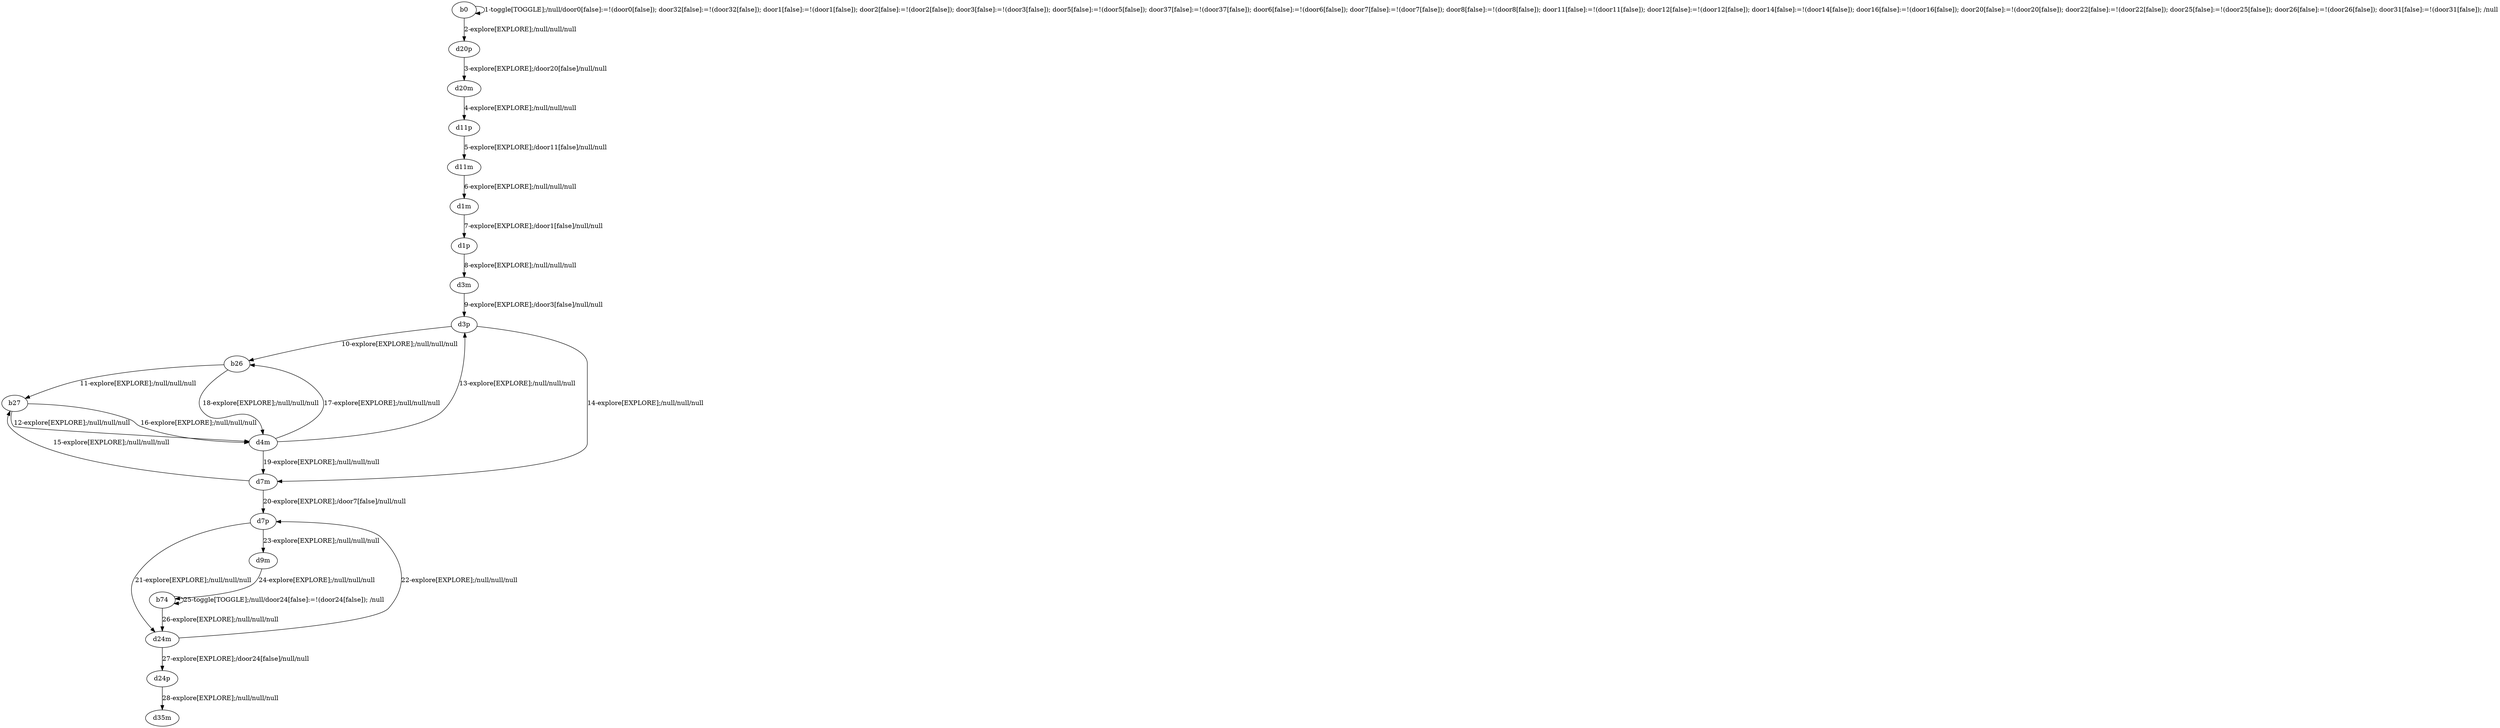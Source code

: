 # Total number of goals covered by this test: 4
# b74 --> d24m
# d24p --> d35m
# d24m --> d24p
# d9m --> b74

digraph g {
"b0" -> "b0" [label = "1-toggle[TOGGLE];/null/door0[false]:=!(door0[false]); door32[false]:=!(door32[false]); door1[false]:=!(door1[false]); door2[false]:=!(door2[false]); door3[false]:=!(door3[false]); door5[false]:=!(door5[false]); door37[false]:=!(door37[false]); door6[false]:=!(door6[false]); door7[false]:=!(door7[false]); door8[false]:=!(door8[false]); door11[false]:=!(door11[false]); door12[false]:=!(door12[false]); door14[false]:=!(door14[false]); door16[false]:=!(door16[false]); door20[false]:=!(door20[false]); door22[false]:=!(door22[false]); door25[false]:=!(door25[false]); door26[false]:=!(door26[false]); door31[false]:=!(door31[false]); /null"];
"b0" -> "d20p" [label = "2-explore[EXPLORE];/null/null/null"];
"d20p" -> "d20m" [label = "3-explore[EXPLORE];/door20[false]/null/null"];
"d20m" -> "d11p" [label = "4-explore[EXPLORE];/null/null/null"];
"d11p" -> "d11m" [label = "5-explore[EXPLORE];/door11[false]/null/null"];
"d11m" -> "d1m" [label = "6-explore[EXPLORE];/null/null/null"];
"d1m" -> "d1p" [label = "7-explore[EXPLORE];/door1[false]/null/null"];
"d1p" -> "d3m" [label = "8-explore[EXPLORE];/null/null/null"];
"d3m" -> "d3p" [label = "9-explore[EXPLORE];/door3[false]/null/null"];
"d3p" -> "b26" [label = "10-explore[EXPLORE];/null/null/null"];
"b26" -> "b27" [label = "11-explore[EXPLORE];/null/null/null"];
"b27" -> "d4m" [label = "12-explore[EXPLORE];/null/null/null"];
"d4m" -> "d3p" [label = "13-explore[EXPLORE];/null/null/null"];
"d3p" -> "d7m" [label = "14-explore[EXPLORE];/null/null/null"];
"d7m" -> "b27" [label = "15-explore[EXPLORE];/null/null/null"];
"b27" -> "d4m" [label = "16-explore[EXPLORE];/null/null/null"];
"d4m" -> "b26" [label = "17-explore[EXPLORE];/null/null/null"];
"b26" -> "d4m" [label = "18-explore[EXPLORE];/null/null/null"];
"d4m" -> "d7m" [label = "19-explore[EXPLORE];/null/null/null"];
"d7m" -> "d7p" [label = "20-explore[EXPLORE];/door7[false]/null/null"];
"d7p" -> "d24m" [label = "21-explore[EXPLORE];/null/null/null"];
"d24m" -> "d7p" [label = "22-explore[EXPLORE];/null/null/null"];
"d7p" -> "d9m" [label = "23-explore[EXPLORE];/null/null/null"];
"d9m" -> "b74" [label = "24-explore[EXPLORE];/null/null/null"];
"b74" -> "b74" [label = "25-toggle[TOGGLE];/null/door24[false]:=!(door24[false]); /null"];
"b74" -> "d24m" [label = "26-explore[EXPLORE];/null/null/null"];
"d24m" -> "d24p" [label = "27-explore[EXPLORE];/door24[false]/null/null"];
"d24p" -> "d35m" [label = "28-explore[EXPLORE];/null/null/null"];
}